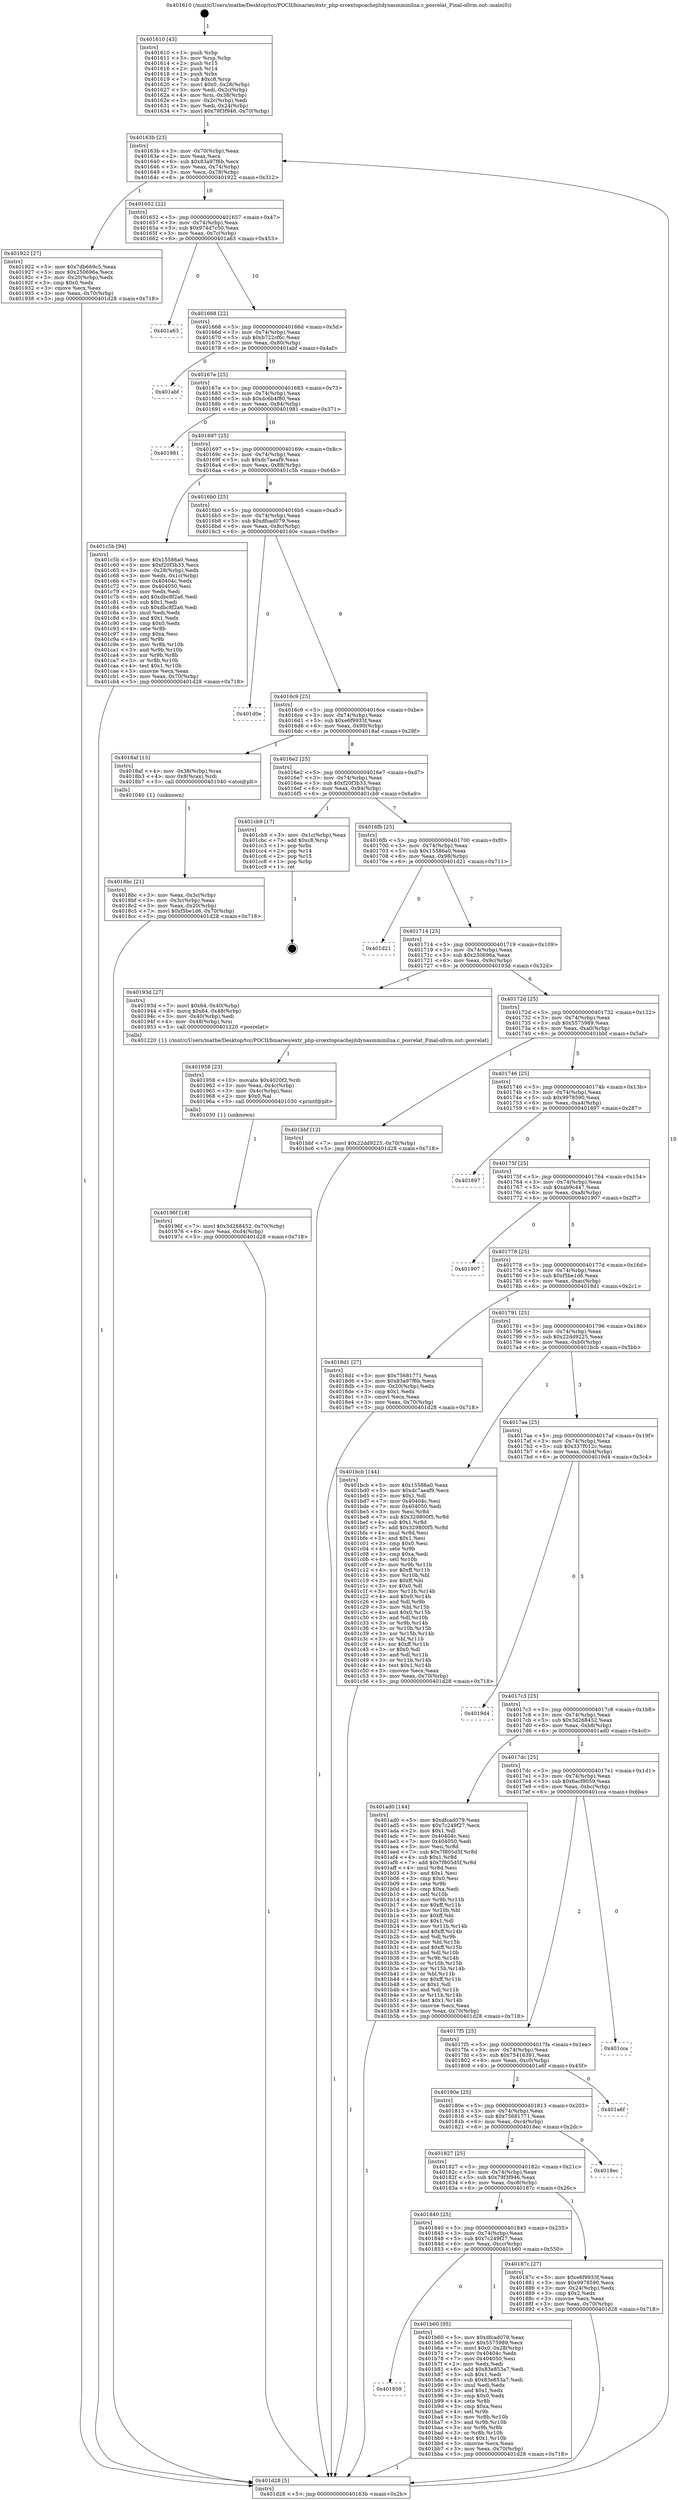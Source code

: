 digraph "0x401610" {
  label = "0x401610 (/mnt/c/Users/mathe/Desktop/tcc/POCII/binaries/extr_php-srcextopcachejitdynasmminilua.c_posrelat_Final-ollvm.out::main(0))"
  labelloc = "t"
  node[shape=record]

  Entry [label="",width=0.3,height=0.3,shape=circle,fillcolor=black,style=filled]
  "0x40163b" [label="{
     0x40163b [23]\l
     | [instrs]\l
     &nbsp;&nbsp;0x40163b \<+3\>: mov -0x70(%rbp),%eax\l
     &nbsp;&nbsp;0x40163e \<+2\>: mov %eax,%ecx\l
     &nbsp;&nbsp;0x401640 \<+6\>: sub $0x83a97f6b,%ecx\l
     &nbsp;&nbsp;0x401646 \<+3\>: mov %eax,-0x74(%rbp)\l
     &nbsp;&nbsp;0x401649 \<+3\>: mov %ecx,-0x78(%rbp)\l
     &nbsp;&nbsp;0x40164c \<+6\>: je 0000000000401922 \<main+0x312\>\l
  }"]
  "0x401922" [label="{
     0x401922 [27]\l
     | [instrs]\l
     &nbsp;&nbsp;0x401922 \<+5\>: mov $0x7db669c5,%eax\l
     &nbsp;&nbsp;0x401927 \<+5\>: mov $0x250696a,%ecx\l
     &nbsp;&nbsp;0x40192c \<+3\>: mov -0x20(%rbp),%edx\l
     &nbsp;&nbsp;0x40192f \<+3\>: cmp $0x0,%edx\l
     &nbsp;&nbsp;0x401932 \<+3\>: cmove %ecx,%eax\l
     &nbsp;&nbsp;0x401935 \<+3\>: mov %eax,-0x70(%rbp)\l
     &nbsp;&nbsp;0x401938 \<+5\>: jmp 0000000000401d28 \<main+0x718\>\l
  }"]
  "0x401652" [label="{
     0x401652 [22]\l
     | [instrs]\l
     &nbsp;&nbsp;0x401652 \<+5\>: jmp 0000000000401657 \<main+0x47\>\l
     &nbsp;&nbsp;0x401657 \<+3\>: mov -0x74(%rbp),%eax\l
     &nbsp;&nbsp;0x40165a \<+5\>: sub $0x974d7c50,%eax\l
     &nbsp;&nbsp;0x40165f \<+3\>: mov %eax,-0x7c(%rbp)\l
     &nbsp;&nbsp;0x401662 \<+6\>: je 0000000000401a63 \<main+0x453\>\l
  }"]
  Exit [label="",width=0.3,height=0.3,shape=circle,fillcolor=black,style=filled,peripheries=2]
  "0x401a63" [label="{
     0x401a63\l
  }", style=dashed]
  "0x401668" [label="{
     0x401668 [22]\l
     | [instrs]\l
     &nbsp;&nbsp;0x401668 \<+5\>: jmp 000000000040166d \<main+0x5d\>\l
     &nbsp;&nbsp;0x40166d \<+3\>: mov -0x74(%rbp),%eax\l
     &nbsp;&nbsp;0x401670 \<+5\>: sub $0xb722cf6c,%eax\l
     &nbsp;&nbsp;0x401675 \<+3\>: mov %eax,-0x80(%rbp)\l
     &nbsp;&nbsp;0x401678 \<+6\>: je 0000000000401abf \<main+0x4af\>\l
  }"]
  "0x401859" [label="{
     0x401859\l
  }", style=dashed]
  "0x401abf" [label="{
     0x401abf\l
  }", style=dashed]
  "0x40167e" [label="{
     0x40167e [25]\l
     | [instrs]\l
     &nbsp;&nbsp;0x40167e \<+5\>: jmp 0000000000401683 \<main+0x73\>\l
     &nbsp;&nbsp;0x401683 \<+3\>: mov -0x74(%rbp),%eax\l
     &nbsp;&nbsp;0x401686 \<+5\>: sub $0xdc6b4f80,%eax\l
     &nbsp;&nbsp;0x40168b \<+6\>: mov %eax,-0x84(%rbp)\l
     &nbsp;&nbsp;0x401691 \<+6\>: je 0000000000401981 \<main+0x371\>\l
  }"]
  "0x401b60" [label="{
     0x401b60 [95]\l
     | [instrs]\l
     &nbsp;&nbsp;0x401b60 \<+5\>: mov $0xdfcad079,%eax\l
     &nbsp;&nbsp;0x401b65 \<+5\>: mov $0x5575989,%ecx\l
     &nbsp;&nbsp;0x401b6a \<+7\>: movl $0x0,-0x28(%rbp)\l
     &nbsp;&nbsp;0x401b71 \<+7\>: mov 0x40404c,%edx\l
     &nbsp;&nbsp;0x401b78 \<+7\>: mov 0x404050,%esi\l
     &nbsp;&nbsp;0x401b7f \<+2\>: mov %edx,%edi\l
     &nbsp;&nbsp;0x401b81 \<+6\>: add $0x83e853a7,%edi\l
     &nbsp;&nbsp;0x401b87 \<+3\>: sub $0x1,%edi\l
     &nbsp;&nbsp;0x401b8a \<+6\>: sub $0x83e853a7,%edi\l
     &nbsp;&nbsp;0x401b90 \<+3\>: imul %edi,%edx\l
     &nbsp;&nbsp;0x401b93 \<+3\>: and $0x1,%edx\l
     &nbsp;&nbsp;0x401b96 \<+3\>: cmp $0x0,%edx\l
     &nbsp;&nbsp;0x401b99 \<+4\>: sete %r8b\l
     &nbsp;&nbsp;0x401b9d \<+3\>: cmp $0xa,%esi\l
     &nbsp;&nbsp;0x401ba0 \<+4\>: setl %r9b\l
     &nbsp;&nbsp;0x401ba4 \<+3\>: mov %r8b,%r10b\l
     &nbsp;&nbsp;0x401ba7 \<+3\>: and %r9b,%r10b\l
     &nbsp;&nbsp;0x401baa \<+3\>: xor %r9b,%r8b\l
     &nbsp;&nbsp;0x401bad \<+3\>: or %r8b,%r10b\l
     &nbsp;&nbsp;0x401bb0 \<+4\>: test $0x1,%r10b\l
     &nbsp;&nbsp;0x401bb4 \<+3\>: cmovne %ecx,%eax\l
     &nbsp;&nbsp;0x401bb7 \<+3\>: mov %eax,-0x70(%rbp)\l
     &nbsp;&nbsp;0x401bba \<+5\>: jmp 0000000000401d28 \<main+0x718\>\l
  }"]
  "0x401981" [label="{
     0x401981\l
  }", style=dashed]
  "0x401697" [label="{
     0x401697 [25]\l
     | [instrs]\l
     &nbsp;&nbsp;0x401697 \<+5\>: jmp 000000000040169c \<main+0x8c\>\l
     &nbsp;&nbsp;0x40169c \<+3\>: mov -0x74(%rbp),%eax\l
     &nbsp;&nbsp;0x40169f \<+5\>: sub $0xdc7aeaf9,%eax\l
     &nbsp;&nbsp;0x4016a4 \<+6\>: mov %eax,-0x88(%rbp)\l
     &nbsp;&nbsp;0x4016aa \<+6\>: je 0000000000401c5b \<main+0x64b\>\l
  }"]
  "0x40196f" [label="{
     0x40196f [18]\l
     | [instrs]\l
     &nbsp;&nbsp;0x40196f \<+7\>: movl $0x3d268452,-0x70(%rbp)\l
     &nbsp;&nbsp;0x401976 \<+6\>: mov %eax,-0xd4(%rbp)\l
     &nbsp;&nbsp;0x40197c \<+5\>: jmp 0000000000401d28 \<main+0x718\>\l
  }"]
  "0x401c5b" [label="{
     0x401c5b [94]\l
     | [instrs]\l
     &nbsp;&nbsp;0x401c5b \<+5\>: mov $0x15586a0,%eax\l
     &nbsp;&nbsp;0x401c60 \<+5\>: mov $0xf20f3b33,%ecx\l
     &nbsp;&nbsp;0x401c65 \<+3\>: mov -0x28(%rbp),%edx\l
     &nbsp;&nbsp;0x401c68 \<+3\>: mov %edx,-0x1c(%rbp)\l
     &nbsp;&nbsp;0x401c6b \<+7\>: mov 0x40404c,%edx\l
     &nbsp;&nbsp;0x401c72 \<+7\>: mov 0x404050,%esi\l
     &nbsp;&nbsp;0x401c79 \<+2\>: mov %edx,%edi\l
     &nbsp;&nbsp;0x401c7b \<+6\>: add $0xdbc8f2a6,%edi\l
     &nbsp;&nbsp;0x401c81 \<+3\>: sub $0x1,%edi\l
     &nbsp;&nbsp;0x401c84 \<+6\>: sub $0xdbc8f2a6,%edi\l
     &nbsp;&nbsp;0x401c8a \<+3\>: imul %edi,%edx\l
     &nbsp;&nbsp;0x401c8d \<+3\>: and $0x1,%edx\l
     &nbsp;&nbsp;0x401c90 \<+3\>: cmp $0x0,%edx\l
     &nbsp;&nbsp;0x401c93 \<+4\>: sete %r8b\l
     &nbsp;&nbsp;0x401c97 \<+3\>: cmp $0xa,%esi\l
     &nbsp;&nbsp;0x401c9a \<+4\>: setl %r9b\l
     &nbsp;&nbsp;0x401c9e \<+3\>: mov %r8b,%r10b\l
     &nbsp;&nbsp;0x401ca1 \<+3\>: and %r9b,%r10b\l
     &nbsp;&nbsp;0x401ca4 \<+3\>: xor %r9b,%r8b\l
     &nbsp;&nbsp;0x401ca7 \<+3\>: or %r8b,%r10b\l
     &nbsp;&nbsp;0x401caa \<+4\>: test $0x1,%r10b\l
     &nbsp;&nbsp;0x401cae \<+3\>: cmovne %ecx,%eax\l
     &nbsp;&nbsp;0x401cb1 \<+3\>: mov %eax,-0x70(%rbp)\l
     &nbsp;&nbsp;0x401cb4 \<+5\>: jmp 0000000000401d28 \<main+0x718\>\l
  }"]
  "0x4016b0" [label="{
     0x4016b0 [25]\l
     | [instrs]\l
     &nbsp;&nbsp;0x4016b0 \<+5\>: jmp 00000000004016b5 \<main+0xa5\>\l
     &nbsp;&nbsp;0x4016b5 \<+3\>: mov -0x74(%rbp),%eax\l
     &nbsp;&nbsp;0x4016b8 \<+5\>: sub $0xdfcad079,%eax\l
     &nbsp;&nbsp;0x4016bd \<+6\>: mov %eax,-0x8c(%rbp)\l
     &nbsp;&nbsp;0x4016c3 \<+6\>: je 0000000000401d0e \<main+0x6fe\>\l
  }"]
  "0x401958" [label="{
     0x401958 [23]\l
     | [instrs]\l
     &nbsp;&nbsp;0x401958 \<+10\>: movabs $0x4020f2,%rdi\l
     &nbsp;&nbsp;0x401962 \<+3\>: mov %eax,-0x4c(%rbp)\l
     &nbsp;&nbsp;0x401965 \<+3\>: mov -0x4c(%rbp),%esi\l
     &nbsp;&nbsp;0x401968 \<+2\>: mov $0x0,%al\l
     &nbsp;&nbsp;0x40196a \<+5\>: call 0000000000401030 \<printf@plt\>\l
     | [calls]\l
     &nbsp;&nbsp;0x401030 \{1\} (unknown)\l
  }"]
  "0x401d0e" [label="{
     0x401d0e\l
  }", style=dashed]
  "0x4016c9" [label="{
     0x4016c9 [25]\l
     | [instrs]\l
     &nbsp;&nbsp;0x4016c9 \<+5\>: jmp 00000000004016ce \<main+0xbe\>\l
     &nbsp;&nbsp;0x4016ce \<+3\>: mov -0x74(%rbp),%eax\l
     &nbsp;&nbsp;0x4016d1 \<+5\>: sub $0xe6f9933f,%eax\l
     &nbsp;&nbsp;0x4016d6 \<+6\>: mov %eax,-0x90(%rbp)\l
     &nbsp;&nbsp;0x4016dc \<+6\>: je 00000000004018af \<main+0x29f\>\l
  }"]
  "0x4018bc" [label="{
     0x4018bc [21]\l
     | [instrs]\l
     &nbsp;&nbsp;0x4018bc \<+3\>: mov %eax,-0x3c(%rbp)\l
     &nbsp;&nbsp;0x4018bf \<+3\>: mov -0x3c(%rbp),%eax\l
     &nbsp;&nbsp;0x4018c2 \<+3\>: mov %eax,-0x20(%rbp)\l
     &nbsp;&nbsp;0x4018c5 \<+7\>: movl $0xf5be1d6,-0x70(%rbp)\l
     &nbsp;&nbsp;0x4018cc \<+5\>: jmp 0000000000401d28 \<main+0x718\>\l
  }"]
  "0x4018af" [label="{
     0x4018af [13]\l
     | [instrs]\l
     &nbsp;&nbsp;0x4018af \<+4\>: mov -0x38(%rbp),%rax\l
     &nbsp;&nbsp;0x4018b3 \<+4\>: mov 0x8(%rax),%rdi\l
     &nbsp;&nbsp;0x4018b7 \<+5\>: call 0000000000401040 \<atoi@plt\>\l
     | [calls]\l
     &nbsp;&nbsp;0x401040 \{1\} (unknown)\l
  }"]
  "0x4016e2" [label="{
     0x4016e2 [25]\l
     | [instrs]\l
     &nbsp;&nbsp;0x4016e2 \<+5\>: jmp 00000000004016e7 \<main+0xd7\>\l
     &nbsp;&nbsp;0x4016e7 \<+3\>: mov -0x74(%rbp),%eax\l
     &nbsp;&nbsp;0x4016ea \<+5\>: sub $0xf20f3b33,%eax\l
     &nbsp;&nbsp;0x4016ef \<+6\>: mov %eax,-0x94(%rbp)\l
     &nbsp;&nbsp;0x4016f5 \<+6\>: je 0000000000401cb9 \<main+0x6a9\>\l
  }"]
  "0x401610" [label="{
     0x401610 [43]\l
     | [instrs]\l
     &nbsp;&nbsp;0x401610 \<+1\>: push %rbp\l
     &nbsp;&nbsp;0x401611 \<+3\>: mov %rsp,%rbp\l
     &nbsp;&nbsp;0x401614 \<+2\>: push %r15\l
     &nbsp;&nbsp;0x401616 \<+2\>: push %r14\l
     &nbsp;&nbsp;0x401618 \<+1\>: push %rbx\l
     &nbsp;&nbsp;0x401619 \<+7\>: sub $0xc8,%rsp\l
     &nbsp;&nbsp;0x401620 \<+7\>: movl $0x0,-0x28(%rbp)\l
     &nbsp;&nbsp;0x401627 \<+3\>: mov %edi,-0x2c(%rbp)\l
     &nbsp;&nbsp;0x40162a \<+4\>: mov %rsi,-0x38(%rbp)\l
     &nbsp;&nbsp;0x40162e \<+3\>: mov -0x2c(%rbp),%edi\l
     &nbsp;&nbsp;0x401631 \<+3\>: mov %edi,-0x24(%rbp)\l
     &nbsp;&nbsp;0x401634 \<+7\>: movl $0x79f3f946,-0x70(%rbp)\l
  }"]
  "0x401cb9" [label="{
     0x401cb9 [17]\l
     | [instrs]\l
     &nbsp;&nbsp;0x401cb9 \<+3\>: mov -0x1c(%rbp),%eax\l
     &nbsp;&nbsp;0x401cbc \<+7\>: add $0xc8,%rsp\l
     &nbsp;&nbsp;0x401cc3 \<+1\>: pop %rbx\l
     &nbsp;&nbsp;0x401cc4 \<+2\>: pop %r14\l
     &nbsp;&nbsp;0x401cc6 \<+2\>: pop %r15\l
     &nbsp;&nbsp;0x401cc8 \<+1\>: pop %rbp\l
     &nbsp;&nbsp;0x401cc9 \<+1\>: ret\l
  }"]
  "0x4016fb" [label="{
     0x4016fb [25]\l
     | [instrs]\l
     &nbsp;&nbsp;0x4016fb \<+5\>: jmp 0000000000401700 \<main+0xf0\>\l
     &nbsp;&nbsp;0x401700 \<+3\>: mov -0x74(%rbp),%eax\l
     &nbsp;&nbsp;0x401703 \<+5\>: sub $0x15586a0,%eax\l
     &nbsp;&nbsp;0x401708 \<+6\>: mov %eax,-0x98(%rbp)\l
     &nbsp;&nbsp;0x40170e \<+6\>: je 0000000000401d21 \<main+0x711\>\l
  }"]
  "0x401d28" [label="{
     0x401d28 [5]\l
     | [instrs]\l
     &nbsp;&nbsp;0x401d28 \<+5\>: jmp 000000000040163b \<main+0x2b\>\l
  }"]
  "0x401d21" [label="{
     0x401d21\l
  }", style=dashed]
  "0x401714" [label="{
     0x401714 [25]\l
     | [instrs]\l
     &nbsp;&nbsp;0x401714 \<+5\>: jmp 0000000000401719 \<main+0x109\>\l
     &nbsp;&nbsp;0x401719 \<+3\>: mov -0x74(%rbp),%eax\l
     &nbsp;&nbsp;0x40171c \<+5\>: sub $0x250696a,%eax\l
     &nbsp;&nbsp;0x401721 \<+6\>: mov %eax,-0x9c(%rbp)\l
     &nbsp;&nbsp;0x401727 \<+6\>: je 000000000040193d \<main+0x32d\>\l
  }"]
  "0x401840" [label="{
     0x401840 [25]\l
     | [instrs]\l
     &nbsp;&nbsp;0x401840 \<+5\>: jmp 0000000000401845 \<main+0x235\>\l
     &nbsp;&nbsp;0x401845 \<+3\>: mov -0x74(%rbp),%eax\l
     &nbsp;&nbsp;0x401848 \<+5\>: sub $0x7c249f27,%eax\l
     &nbsp;&nbsp;0x40184d \<+6\>: mov %eax,-0xcc(%rbp)\l
     &nbsp;&nbsp;0x401853 \<+6\>: je 0000000000401b60 \<main+0x550\>\l
  }"]
  "0x40193d" [label="{
     0x40193d [27]\l
     | [instrs]\l
     &nbsp;&nbsp;0x40193d \<+7\>: movl $0x64,-0x40(%rbp)\l
     &nbsp;&nbsp;0x401944 \<+8\>: movq $0x64,-0x48(%rbp)\l
     &nbsp;&nbsp;0x40194c \<+3\>: mov -0x40(%rbp),%edi\l
     &nbsp;&nbsp;0x40194f \<+4\>: mov -0x48(%rbp),%rsi\l
     &nbsp;&nbsp;0x401953 \<+5\>: call 0000000000401220 \<posrelat\>\l
     | [calls]\l
     &nbsp;&nbsp;0x401220 \{1\} (/mnt/c/Users/mathe/Desktop/tcc/POCII/binaries/extr_php-srcextopcachejitdynasmminilua.c_posrelat_Final-ollvm.out::posrelat)\l
  }"]
  "0x40172d" [label="{
     0x40172d [25]\l
     | [instrs]\l
     &nbsp;&nbsp;0x40172d \<+5\>: jmp 0000000000401732 \<main+0x122\>\l
     &nbsp;&nbsp;0x401732 \<+3\>: mov -0x74(%rbp),%eax\l
     &nbsp;&nbsp;0x401735 \<+5\>: sub $0x5575989,%eax\l
     &nbsp;&nbsp;0x40173a \<+6\>: mov %eax,-0xa0(%rbp)\l
     &nbsp;&nbsp;0x401740 \<+6\>: je 0000000000401bbf \<main+0x5af\>\l
  }"]
  "0x40187c" [label="{
     0x40187c [27]\l
     | [instrs]\l
     &nbsp;&nbsp;0x40187c \<+5\>: mov $0xe6f9933f,%eax\l
     &nbsp;&nbsp;0x401881 \<+5\>: mov $0x9978590,%ecx\l
     &nbsp;&nbsp;0x401886 \<+3\>: mov -0x24(%rbp),%edx\l
     &nbsp;&nbsp;0x401889 \<+3\>: cmp $0x2,%edx\l
     &nbsp;&nbsp;0x40188c \<+3\>: cmovne %ecx,%eax\l
     &nbsp;&nbsp;0x40188f \<+3\>: mov %eax,-0x70(%rbp)\l
     &nbsp;&nbsp;0x401892 \<+5\>: jmp 0000000000401d28 \<main+0x718\>\l
  }"]
  "0x401bbf" [label="{
     0x401bbf [12]\l
     | [instrs]\l
     &nbsp;&nbsp;0x401bbf \<+7\>: movl $0x22dd9225,-0x70(%rbp)\l
     &nbsp;&nbsp;0x401bc6 \<+5\>: jmp 0000000000401d28 \<main+0x718\>\l
  }"]
  "0x401746" [label="{
     0x401746 [25]\l
     | [instrs]\l
     &nbsp;&nbsp;0x401746 \<+5\>: jmp 000000000040174b \<main+0x13b\>\l
     &nbsp;&nbsp;0x40174b \<+3\>: mov -0x74(%rbp),%eax\l
     &nbsp;&nbsp;0x40174e \<+5\>: sub $0x9978590,%eax\l
     &nbsp;&nbsp;0x401753 \<+6\>: mov %eax,-0xa4(%rbp)\l
     &nbsp;&nbsp;0x401759 \<+6\>: je 0000000000401897 \<main+0x287\>\l
  }"]
  "0x401827" [label="{
     0x401827 [25]\l
     | [instrs]\l
     &nbsp;&nbsp;0x401827 \<+5\>: jmp 000000000040182c \<main+0x21c\>\l
     &nbsp;&nbsp;0x40182c \<+3\>: mov -0x74(%rbp),%eax\l
     &nbsp;&nbsp;0x40182f \<+5\>: sub $0x79f3f946,%eax\l
     &nbsp;&nbsp;0x401834 \<+6\>: mov %eax,-0xc8(%rbp)\l
     &nbsp;&nbsp;0x40183a \<+6\>: je 000000000040187c \<main+0x26c\>\l
  }"]
  "0x401897" [label="{
     0x401897\l
  }", style=dashed]
  "0x40175f" [label="{
     0x40175f [25]\l
     | [instrs]\l
     &nbsp;&nbsp;0x40175f \<+5\>: jmp 0000000000401764 \<main+0x154\>\l
     &nbsp;&nbsp;0x401764 \<+3\>: mov -0x74(%rbp),%eax\l
     &nbsp;&nbsp;0x401767 \<+5\>: sub $0xab9c447,%eax\l
     &nbsp;&nbsp;0x40176c \<+6\>: mov %eax,-0xa8(%rbp)\l
     &nbsp;&nbsp;0x401772 \<+6\>: je 0000000000401907 \<main+0x2f7\>\l
  }"]
  "0x4018ec" [label="{
     0x4018ec\l
  }", style=dashed]
  "0x401907" [label="{
     0x401907\l
  }", style=dashed]
  "0x401778" [label="{
     0x401778 [25]\l
     | [instrs]\l
     &nbsp;&nbsp;0x401778 \<+5\>: jmp 000000000040177d \<main+0x16d\>\l
     &nbsp;&nbsp;0x40177d \<+3\>: mov -0x74(%rbp),%eax\l
     &nbsp;&nbsp;0x401780 \<+5\>: sub $0xf5be1d6,%eax\l
     &nbsp;&nbsp;0x401785 \<+6\>: mov %eax,-0xac(%rbp)\l
     &nbsp;&nbsp;0x40178b \<+6\>: je 00000000004018d1 \<main+0x2c1\>\l
  }"]
  "0x40180e" [label="{
     0x40180e [25]\l
     | [instrs]\l
     &nbsp;&nbsp;0x40180e \<+5\>: jmp 0000000000401813 \<main+0x203\>\l
     &nbsp;&nbsp;0x401813 \<+3\>: mov -0x74(%rbp),%eax\l
     &nbsp;&nbsp;0x401816 \<+5\>: sub $0x75681771,%eax\l
     &nbsp;&nbsp;0x40181b \<+6\>: mov %eax,-0xc4(%rbp)\l
     &nbsp;&nbsp;0x401821 \<+6\>: je 00000000004018ec \<main+0x2dc\>\l
  }"]
  "0x4018d1" [label="{
     0x4018d1 [27]\l
     | [instrs]\l
     &nbsp;&nbsp;0x4018d1 \<+5\>: mov $0x75681771,%eax\l
     &nbsp;&nbsp;0x4018d6 \<+5\>: mov $0x83a97f6b,%ecx\l
     &nbsp;&nbsp;0x4018db \<+3\>: mov -0x20(%rbp),%edx\l
     &nbsp;&nbsp;0x4018de \<+3\>: cmp $0x1,%edx\l
     &nbsp;&nbsp;0x4018e1 \<+3\>: cmovl %ecx,%eax\l
     &nbsp;&nbsp;0x4018e4 \<+3\>: mov %eax,-0x70(%rbp)\l
     &nbsp;&nbsp;0x4018e7 \<+5\>: jmp 0000000000401d28 \<main+0x718\>\l
  }"]
  "0x401791" [label="{
     0x401791 [25]\l
     | [instrs]\l
     &nbsp;&nbsp;0x401791 \<+5\>: jmp 0000000000401796 \<main+0x186\>\l
     &nbsp;&nbsp;0x401796 \<+3\>: mov -0x74(%rbp),%eax\l
     &nbsp;&nbsp;0x401799 \<+5\>: sub $0x22dd9225,%eax\l
     &nbsp;&nbsp;0x40179e \<+6\>: mov %eax,-0xb0(%rbp)\l
     &nbsp;&nbsp;0x4017a4 \<+6\>: je 0000000000401bcb \<main+0x5bb\>\l
  }"]
  "0x401a6f" [label="{
     0x401a6f\l
  }", style=dashed]
  "0x401bcb" [label="{
     0x401bcb [144]\l
     | [instrs]\l
     &nbsp;&nbsp;0x401bcb \<+5\>: mov $0x15586a0,%eax\l
     &nbsp;&nbsp;0x401bd0 \<+5\>: mov $0xdc7aeaf9,%ecx\l
     &nbsp;&nbsp;0x401bd5 \<+2\>: mov $0x1,%dl\l
     &nbsp;&nbsp;0x401bd7 \<+7\>: mov 0x40404c,%esi\l
     &nbsp;&nbsp;0x401bde \<+7\>: mov 0x404050,%edi\l
     &nbsp;&nbsp;0x401be5 \<+3\>: mov %esi,%r8d\l
     &nbsp;&nbsp;0x401be8 \<+7\>: sub $0x329800f5,%r8d\l
     &nbsp;&nbsp;0x401bef \<+4\>: sub $0x1,%r8d\l
     &nbsp;&nbsp;0x401bf3 \<+7\>: add $0x329800f5,%r8d\l
     &nbsp;&nbsp;0x401bfa \<+4\>: imul %r8d,%esi\l
     &nbsp;&nbsp;0x401bfe \<+3\>: and $0x1,%esi\l
     &nbsp;&nbsp;0x401c01 \<+3\>: cmp $0x0,%esi\l
     &nbsp;&nbsp;0x401c04 \<+4\>: sete %r9b\l
     &nbsp;&nbsp;0x401c08 \<+3\>: cmp $0xa,%edi\l
     &nbsp;&nbsp;0x401c0b \<+4\>: setl %r10b\l
     &nbsp;&nbsp;0x401c0f \<+3\>: mov %r9b,%r11b\l
     &nbsp;&nbsp;0x401c12 \<+4\>: xor $0xff,%r11b\l
     &nbsp;&nbsp;0x401c16 \<+3\>: mov %r10b,%bl\l
     &nbsp;&nbsp;0x401c19 \<+3\>: xor $0xff,%bl\l
     &nbsp;&nbsp;0x401c1c \<+3\>: xor $0x0,%dl\l
     &nbsp;&nbsp;0x401c1f \<+3\>: mov %r11b,%r14b\l
     &nbsp;&nbsp;0x401c22 \<+4\>: and $0x0,%r14b\l
     &nbsp;&nbsp;0x401c26 \<+3\>: and %dl,%r9b\l
     &nbsp;&nbsp;0x401c29 \<+3\>: mov %bl,%r15b\l
     &nbsp;&nbsp;0x401c2c \<+4\>: and $0x0,%r15b\l
     &nbsp;&nbsp;0x401c30 \<+3\>: and %dl,%r10b\l
     &nbsp;&nbsp;0x401c33 \<+3\>: or %r9b,%r14b\l
     &nbsp;&nbsp;0x401c36 \<+3\>: or %r10b,%r15b\l
     &nbsp;&nbsp;0x401c39 \<+3\>: xor %r15b,%r14b\l
     &nbsp;&nbsp;0x401c3c \<+3\>: or %bl,%r11b\l
     &nbsp;&nbsp;0x401c3f \<+4\>: xor $0xff,%r11b\l
     &nbsp;&nbsp;0x401c43 \<+3\>: or $0x0,%dl\l
     &nbsp;&nbsp;0x401c46 \<+3\>: and %dl,%r11b\l
     &nbsp;&nbsp;0x401c49 \<+3\>: or %r11b,%r14b\l
     &nbsp;&nbsp;0x401c4c \<+4\>: test $0x1,%r14b\l
     &nbsp;&nbsp;0x401c50 \<+3\>: cmovne %ecx,%eax\l
     &nbsp;&nbsp;0x401c53 \<+3\>: mov %eax,-0x70(%rbp)\l
     &nbsp;&nbsp;0x401c56 \<+5\>: jmp 0000000000401d28 \<main+0x718\>\l
  }"]
  "0x4017aa" [label="{
     0x4017aa [25]\l
     | [instrs]\l
     &nbsp;&nbsp;0x4017aa \<+5\>: jmp 00000000004017af \<main+0x19f\>\l
     &nbsp;&nbsp;0x4017af \<+3\>: mov -0x74(%rbp),%eax\l
     &nbsp;&nbsp;0x4017b2 \<+5\>: sub $0x337f012c,%eax\l
     &nbsp;&nbsp;0x4017b7 \<+6\>: mov %eax,-0xb4(%rbp)\l
     &nbsp;&nbsp;0x4017bd \<+6\>: je 00000000004019d4 \<main+0x3c4\>\l
  }"]
  "0x4017f5" [label="{
     0x4017f5 [25]\l
     | [instrs]\l
     &nbsp;&nbsp;0x4017f5 \<+5\>: jmp 00000000004017fa \<main+0x1ea\>\l
     &nbsp;&nbsp;0x4017fa \<+3\>: mov -0x74(%rbp),%eax\l
     &nbsp;&nbsp;0x4017fd \<+5\>: sub $0x75416391,%eax\l
     &nbsp;&nbsp;0x401802 \<+6\>: mov %eax,-0xc0(%rbp)\l
     &nbsp;&nbsp;0x401808 \<+6\>: je 0000000000401a6f \<main+0x45f\>\l
  }"]
  "0x4019d4" [label="{
     0x4019d4\l
  }", style=dashed]
  "0x4017c3" [label="{
     0x4017c3 [25]\l
     | [instrs]\l
     &nbsp;&nbsp;0x4017c3 \<+5\>: jmp 00000000004017c8 \<main+0x1b8\>\l
     &nbsp;&nbsp;0x4017c8 \<+3\>: mov -0x74(%rbp),%eax\l
     &nbsp;&nbsp;0x4017cb \<+5\>: sub $0x3d268452,%eax\l
     &nbsp;&nbsp;0x4017d0 \<+6\>: mov %eax,-0xb8(%rbp)\l
     &nbsp;&nbsp;0x4017d6 \<+6\>: je 0000000000401ad0 \<main+0x4c0\>\l
  }"]
  "0x401cca" [label="{
     0x401cca\l
  }", style=dashed]
  "0x401ad0" [label="{
     0x401ad0 [144]\l
     | [instrs]\l
     &nbsp;&nbsp;0x401ad0 \<+5\>: mov $0xdfcad079,%eax\l
     &nbsp;&nbsp;0x401ad5 \<+5\>: mov $0x7c249f27,%ecx\l
     &nbsp;&nbsp;0x401ada \<+2\>: mov $0x1,%dl\l
     &nbsp;&nbsp;0x401adc \<+7\>: mov 0x40404c,%esi\l
     &nbsp;&nbsp;0x401ae3 \<+7\>: mov 0x404050,%edi\l
     &nbsp;&nbsp;0x401aea \<+3\>: mov %esi,%r8d\l
     &nbsp;&nbsp;0x401aed \<+7\>: sub $0x7f805d5f,%r8d\l
     &nbsp;&nbsp;0x401af4 \<+4\>: sub $0x1,%r8d\l
     &nbsp;&nbsp;0x401af8 \<+7\>: add $0x7f805d5f,%r8d\l
     &nbsp;&nbsp;0x401aff \<+4\>: imul %r8d,%esi\l
     &nbsp;&nbsp;0x401b03 \<+3\>: and $0x1,%esi\l
     &nbsp;&nbsp;0x401b06 \<+3\>: cmp $0x0,%esi\l
     &nbsp;&nbsp;0x401b09 \<+4\>: sete %r9b\l
     &nbsp;&nbsp;0x401b0d \<+3\>: cmp $0xa,%edi\l
     &nbsp;&nbsp;0x401b10 \<+4\>: setl %r10b\l
     &nbsp;&nbsp;0x401b14 \<+3\>: mov %r9b,%r11b\l
     &nbsp;&nbsp;0x401b17 \<+4\>: xor $0xff,%r11b\l
     &nbsp;&nbsp;0x401b1b \<+3\>: mov %r10b,%bl\l
     &nbsp;&nbsp;0x401b1e \<+3\>: xor $0xff,%bl\l
     &nbsp;&nbsp;0x401b21 \<+3\>: xor $0x1,%dl\l
     &nbsp;&nbsp;0x401b24 \<+3\>: mov %r11b,%r14b\l
     &nbsp;&nbsp;0x401b27 \<+4\>: and $0xff,%r14b\l
     &nbsp;&nbsp;0x401b2b \<+3\>: and %dl,%r9b\l
     &nbsp;&nbsp;0x401b2e \<+3\>: mov %bl,%r15b\l
     &nbsp;&nbsp;0x401b31 \<+4\>: and $0xff,%r15b\l
     &nbsp;&nbsp;0x401b35 \<+3\>: and %dl,%r10b\l
     &nbsp;&nbsp;0x401b38 \<+3\>: or %r9b,%r14b\l
     &nbsp;&nbsp;0x401b3b \<+3\>: or %r10b,%r15b\l
     &nbsp;&nbsp;0x401b3e \<+3\>: xor %r15b,%r14b\l
     &nbsp;&nbsp;0x401b41 \<+3\>: or %bl,%r11b\l
     &nbsp;&nbsp;0x401b44 \<+4\>: xor $0xff,%r11b\l
     &nbsp;&nbsp;0x401b48 \<+3\>: or $0x1,%dl\l
     &nbsp;&nbsp;0x401b4b \<+3\>: and %dl,%r11b\l
     &nbsp;&nbsp;0x401b4e \<+3\>: or %r11b,%r14b\l
     &nbsp;&nbsp;0x401b51 \<+4\>: test $0x1,%r14b\l
     &nbsp;&nbsp;0x401b55 \<+3\>: cmovne %ecx,%eax\l
     &nbsp;&nbsp;0x401b58 \<+3\>: mov %eax,-0x70(%rbp)\l
     &nbsp;&nbsp;0x401b5b \<+5\>: jmp 0000000000401d28 \<main+0x718\>\l
  }"]
  "0x4017dc" [label="{
     0x4017dc [25]\l
     | [instrs]\l
     &nbsp;&nbsp;0x4017dc \<+5\>: jmp 00000000004017e1 \<main+0x1d1\>\l
     &nbsp;&nbsp;0x4017e1 \<+3\>: mov -0x74(%rbp),%eax\l
     &nbsp;&nbsp;0x4017e4 \<+5\>: sub $0x6acf9059,%eax\l
     &nbsp;&nbsp;0x4017e9 \<+6\>: mov %eax,-0xbc(%rbp)\l
     &nbsp;&nbsp;0x4017ef \<+6\>: je 0000000000401cca \<main+0x6ba\>\l
  }"]
  Entry -> "0x401610" [label=" 1"]
  "0x40163b" -> "0x401922" [label=" 1"]
  "0x40163b" -> "0x401652" [label=" 10"]
  "0x401cb9" -> Exit [label=" 1"]
  "0x401652" -> "0x401a63" [label=" 0"]
  "0x401652" -> "0x401668" [label=" 10"]
  "0x401c5b" -> "0x401d28" [label=" 1"]
  "0x401668" -> "0x401abf" [label=" 0"]
  "0x401668" -> "0x40167e" [label=" 10"]
  "0x401bcb" -> "0x401d28" [label=" 1"]
  "0x40167e" -> "0x401981" [label=" 0"]
  "0x40167e" -> "0x401697" [label=" 10"]
  "0x401bbf" -> "0x401d28" [label=" 1"]
  "0x401697" -> "0x401c5b" [label=" 1"]
  "0x401697" -> "0x4016b0" [label=" 9"]
  "0x401840" -> "0x401859" [label=" 0"]
  "0x4016b0" -> "0x401d0e" [label=" 0"]
  "0x4016b0" -> "0x4016c9" [label=" 9"]
  "0x401840" -> "0x401b60" [label=" 1"]
  "0x4016c9" -> "0x4018af" [label=" 1"]
  "0x4016c9" -> "0x4016e2" [label=" 8"]
  "0x401b60" -> "0x401d28" [label=" 1"]
  "0x4016e2" -> "0x401cb9" [label=" 1"]
  "0x4016e2" -> "0x4016fb" [label=" 7"]
  "0x401ad0" -> "0x401d28" [label=" 1"]
  "0x4016fb" -> "0x401d21" [label=" 0"]
  "0x4016fb" -> "0x401714" [label=" 7"]
  "0x40196f" -> "0x401d28" [label=" 1"]
  "0x401714" -> "0x40193d" [label=" 1"]
  "0x401714" -> "0x40172d" [label=" 6"]
  "0x401958" -> "0x40196f" [label=" 1"]
  "0x40172d" -> "0x401bbf" [label=" 1"]
  "0x40172d" -> "0x401746" [label=" 5"]
  "0x40193d" -> "0x401958" [label=" 1"]
  "0x401746" -> "0x401897" [label=" 0"]
  "0x401746" -> "0x40175f" [label=" 5"]
  "0x4018d1" -> "0x401d28" [label=" 1"]
  "0x40175f" -> "0x401907" [label=" 0"]
  "0x40175f" -> "0x401778" [label=" 5"]
  "0x4018bc" -> "0x401d28" [label=" 1"]
  "0x401778" -> "0x4018d1" [label=" 1"]
  "0x401778" -> "0x401791" [label=" 4"]
  "0x401d28" -> "0x40163b" [label=" 10"]
  "0x401791" -> "0x401bcb" [label=" 1"]
  "0x401791" -> "0x4017aa" [label=" 3"]
  "0x401610" -> "0x40163b" [label=" 1"]
  "0x4017aa" -> "0x4019d4" [label=" 0"]
  "0x4017aa" -> "0x4017c3" [label=" 3"]
  "0x401827" -> "0x401840" [label=" 1"]
  "0x4017c3" -> "0x401ad0" [label=" 1"]
  "0x4017c3" -> "0x4017dc" [label=" 2"]
  "0x401827" -> "0x40187c" [label=" 1"]
  "0x4017dc" -> "0x401cca" [label=" 0"]
  "0x4017dc" -> "0x4017f5" [label=" 2"]
  "0x40187c" -> "0x401d28" [label=" 1"]
  "0x4017f5" -> "0x401a6f" [label=" 0"]
  "0x4017f5" -> "0x40180e" [label=" 2"]
  "0x4018af" -> "0x4018bc" [label=" 1"]
  "0x40180e" -> "0x4018ec" [label=" 0"]
  "0x40180e" -> "0x401827" [label=" 2"]
  "0x401922" -> "0x401d28" [label=" 1"]
}
